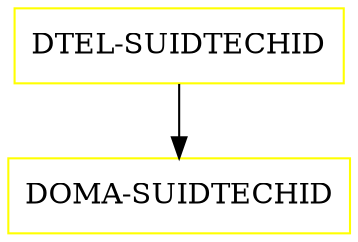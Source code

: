 digraph G {
  "DTEL-SUIDTECHID" [shape=box,color=yellow];
  "DOMA-SUIDTECHID" [shape=box,color=yellow,URL="./DOMA_SUIDTECHID.html"];
  "DTEL-SUIDTECHID" -> "DOMA-SUIDTECHID";
}
